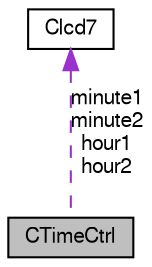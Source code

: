 digraph G
{
  edge [fontname="FreeSans",fontsize="10",labelfontname="FreeSans",labelfontsize="10"];
  node [fontname="FreeSans",fontsize="10",shape=record];
  Node1 [label="CTimeCtrl",height=0.2,width=0.4,color="black", fillcolor="grey75", style="filled" fontcolor="black"];
  Node2 -> Node1 [dir=back,color="darkorchid3",fontsize="10",style="dashed",label="minute1\nminute2\nhour1\nhour2",fontname="FreeSans"];
  Node2 [label="Clcd7",height=0.2,width=0.4,color="black", fillcolor="white", style="filled",URL="$class_clcd7.html"];
}
